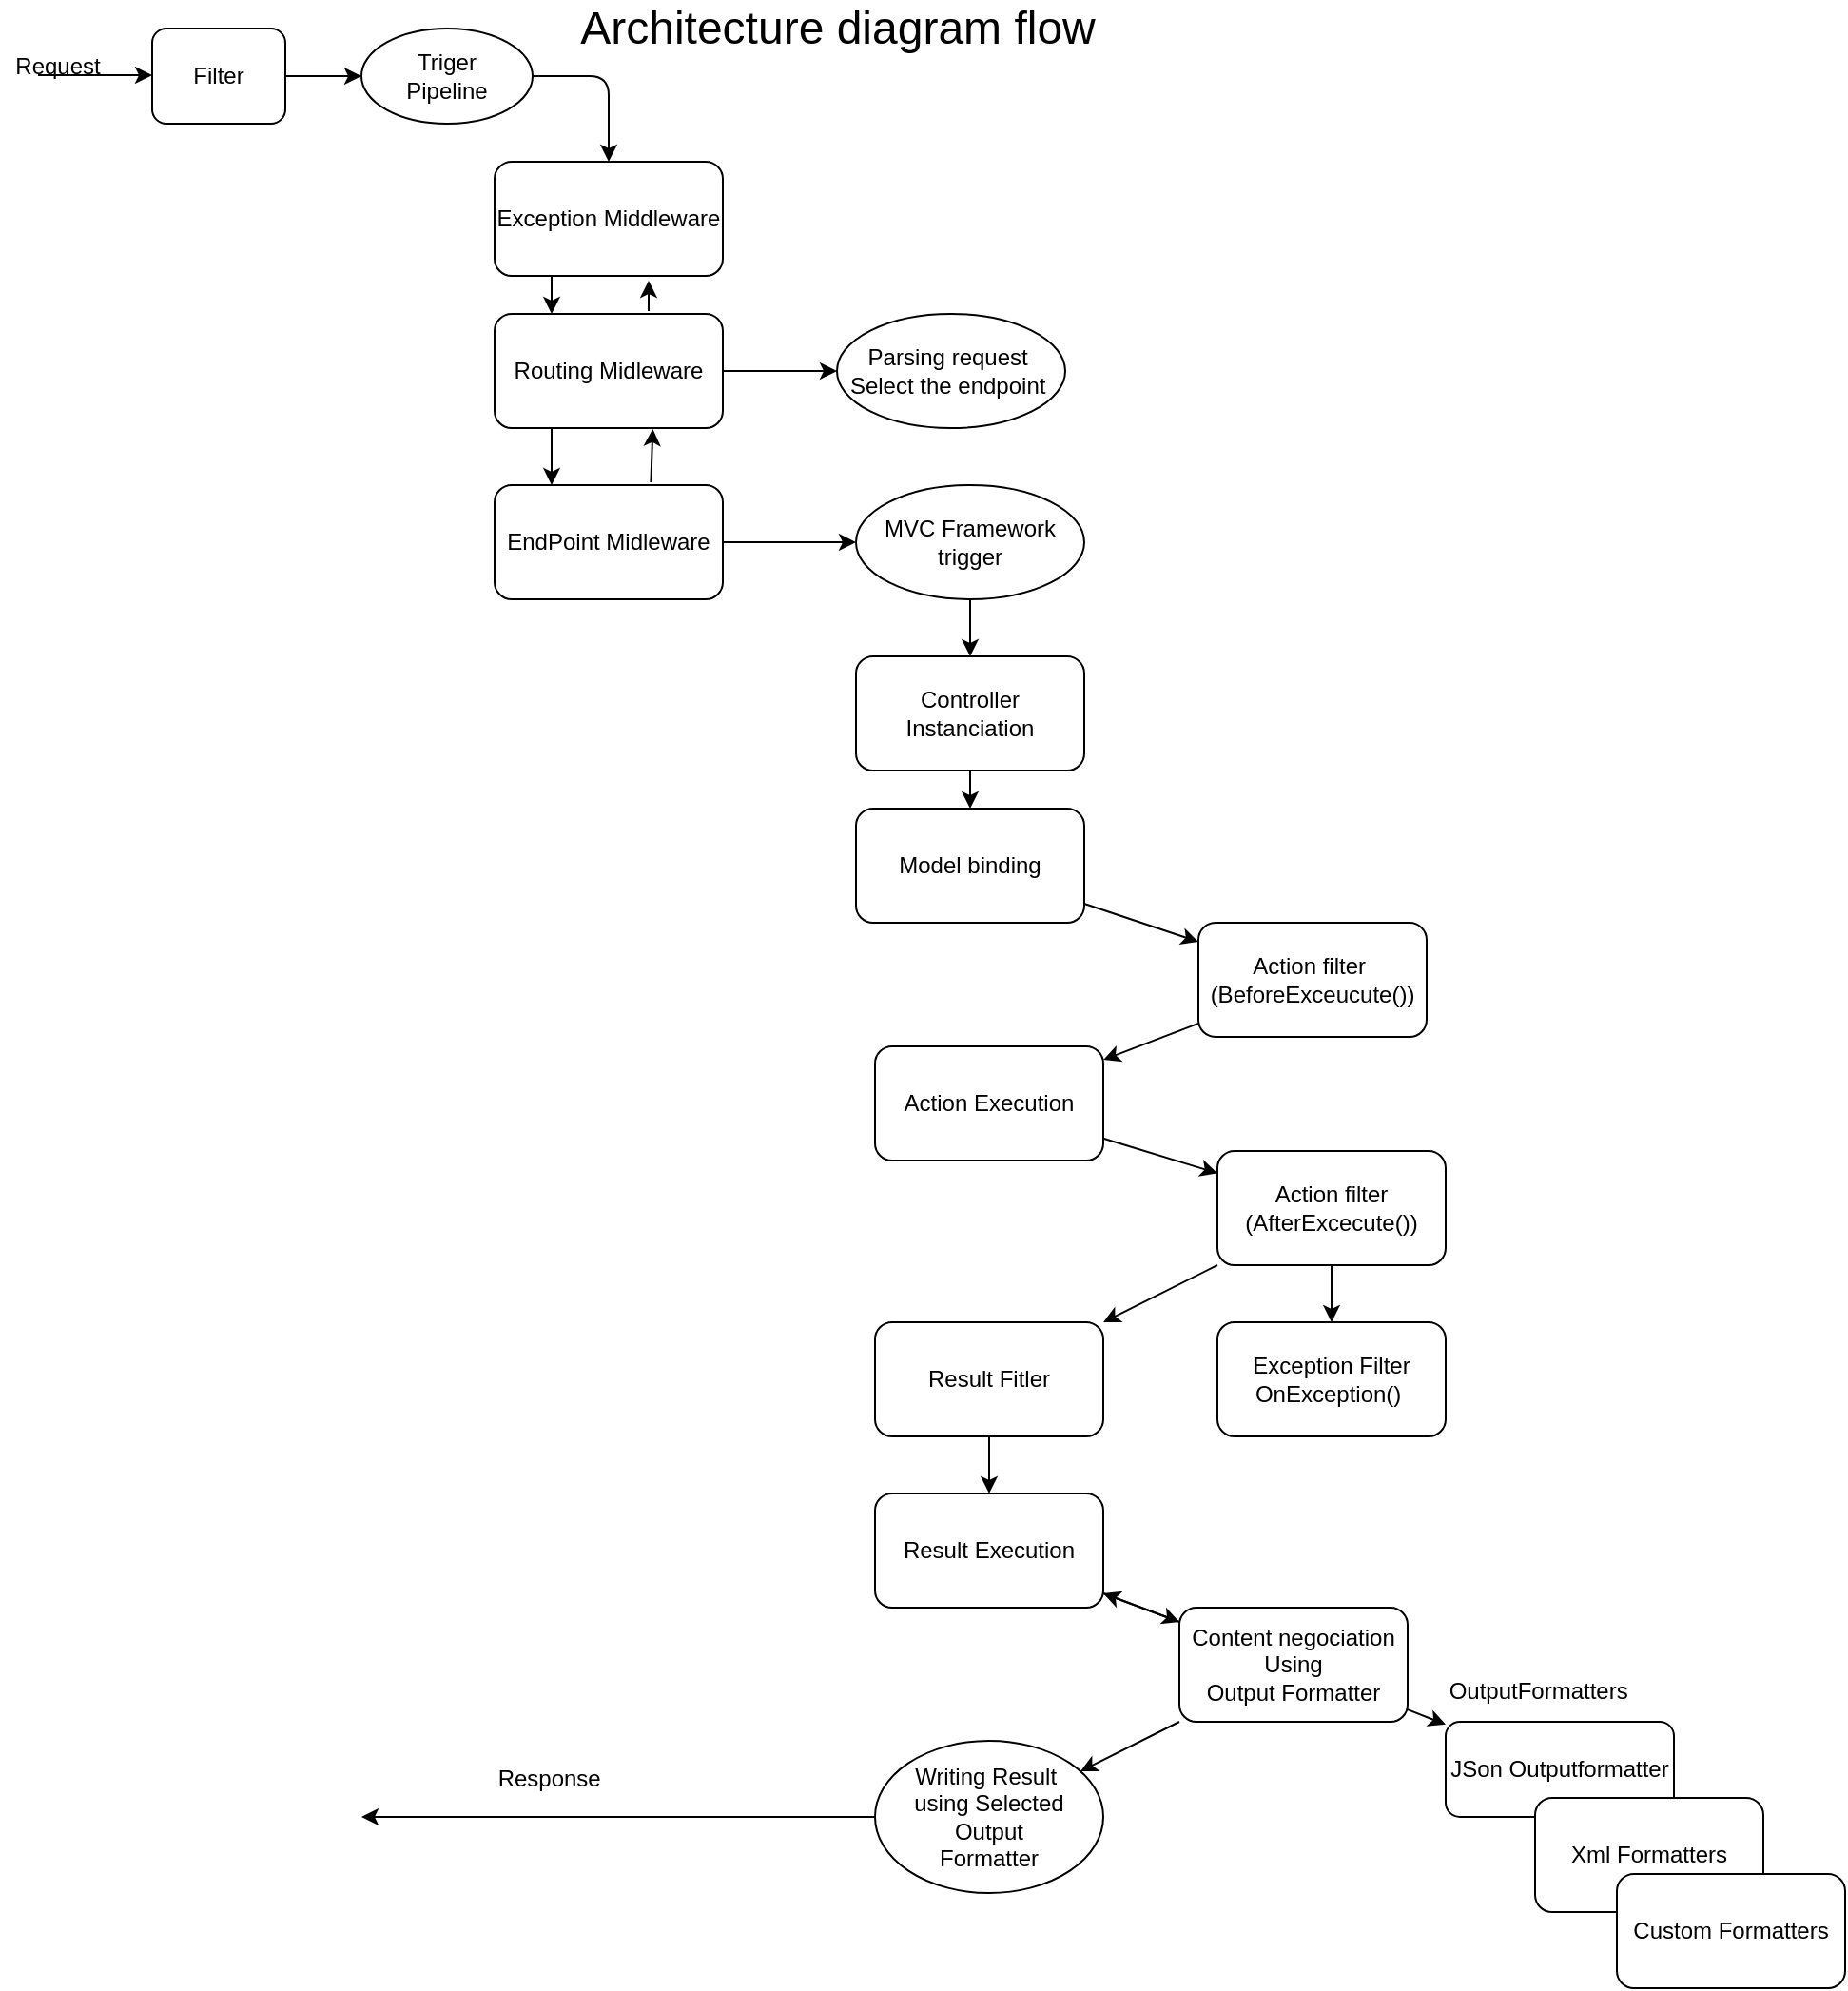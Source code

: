 <mxfile>
    <diagram id="WUCEXYOKLo1XGhizYtRr" name="Page-1">
        <mxGraphModel dx="1466" dy="312" grid="1" gridSize="10" guides="1" tooltips="1" connect="1" arrows="1" fold="1" page="1" pageScale="1" pageWidth="827" pageHeight="1169" math="0" shadow="0">
            <root>
                <mxCell id="0"/>
                <mxCell id="1" parent="0"/>
                <mxCell id="5" value="" style="edgeStyle=none;html=1;entryX=0.25;entryY=0;entryDx=0;entryDy=0;exitX=0.25;exitY=1;exitDx=0;exitDy=0;" parent="1" source="3" target="4" edge="1">
                    <mxGeometry relative="1" as="geometry"/>
                </mxCell>
                <mxCell id="3" value="Exception Middleware" style="rounded=1;whiteSpace=wrap;html=1;" parent="1" vertex="1">
                    <mxGeometry x="280" y="90" width="120" height="60" as="geometry"/>
                </mxCell>
                <mxCell id="6" value="" style="edgeStyle=none;html=1;entryX=0.675;entryY=1.042;entryDx=0;entryDy=0;entryPerimeter=0;exitX=0.675;exitY=-0.025;exitDx=0;exitDy=0;exitPerimeter=0;" parent="1" source="4" target="3" edge="1">
                    <mxGeometry relative="1" as="geometry">
                        <Array as="points"/>
                    </mxGeometry>
                </mxCell>
                <mxCell id="17" value="" style="edgeStyle=none;html=1;" parent="1" source="4" target="16" edge="1">
                    <mxGeometry relative="1" as="geometry"/>
                </mxCell>
                <mxCell id="4" value="Routing Midleware" style="whiteSpace=wrap;html=1;rounded=1;" parent="1" vertex="1">
                    <mxGeometry x="280" y="170" width="120" height="60" as="geometry"/>
                </mxCell>
                <mxCell id="7" value="" style="endArrow=classic;html=1;" parent="1" edge="1">
                    <mxGeometry width="50" height="50" relative="1" as="geometry">
                        <mxPoint x="40" y="44.5" as="sourcePoint"/>
                        <mxPoint x="100" y="44.5" as="targetPoint"/>
                    </mxGeometry>
                </mxCell>
                <mxCell id="8" value="Filter" style="rounded=1;whiteSpace=wrap;html=1;" parent="1" vertex="1">
                    <mxGeometry x="100" y="20" width="70" height="50" as="geometry"/>
                </mxCell>
                <mxCell id="9" value="Triger&lt;br&gt;Pipeline" style="ellipse;whiteSpace=wrap;html=1;" parent="1" vertex="1">
                    <mxGeometry x="210" y="20" width="90" height="50" as="geometry"/>
                </mxCell>
                <mxCell id="10" value="" style="endArrow=classic;html=1;exitX=1;exitY=0.5;exitDx=0;exitDy=0;entryX=0.5;entryY=0;entryDx=0;entryDy=0;" parent="1" source="9" target="3" edge="1">
                    <mxGeometry width="50" height="50" relative="1" as="geometry">
                        <mxPoint x="300" y="70" as="sourcePoint"/>
                        <mxPoint x="350" y="80" as="targetPoint"/>
                        <Array as="points">
                            <mxPoint x="340" y="45"/>
                        </Array>
                    </mxGeometry>
                </mxCell>
                <mxCell id="11" value="" style="endArrow=classic;html=1;entryX=0;entryY=0.5;entryDx=0;entryDy=0;exitX=1;exitY=0.5;exitDx=0;exitDy=0;" parent="1" source="8" target="9" edge="1">
                    <mxGeometry width="50" height="50" relative="1" as="geometry">
                        <mxPoint x="190" y="80" as="sourcePoint"/>
                        <mxPoint x="240" y="30" as="targetPoint"/>
                    </mxGeometry>
                </mxCell>
                <mxCell id="12" value="Request" style="text;html=1;align=center;verticalAlign=middle;resizable=0;points=[];autosize=1;strokeColor=none;fillColor=none;" parent="1" vertex="1">
                    <mxGeometry x="20" y="30" width="60" height="20" as="geometry"/>
                </mxCell>
                <mxCell id="13" value="" style="edgeStyle=none;html=1;entryX=0.25;entryY=0;entryDx=0;entryDy=0;exitX=0.25;exitY=1;exitDx=0;exitDy=0;" parent="1" source="4" target="15" edge="1">
                    <mxGeometry relative="1" as="geometry">
                        <mxPoint x="310" y="250" as="sourcePoint"/>
                    </mxGeometry>
                </mxCell>
                <mxCell id="14" value="" style="edgeStyle=none;html=1;entryX=0.693;entryY=1.008;entryDx=0;entryDy=0;entryPerimeter=0;exitX=0.685;exitY=-0.025;exitDx=0;exitDy=0;exitPerimeter=0;" parent="1" source="15" target="4" edge="1">
                    <mxGeometry relative="1" as="geometry">
                        <mxPoint x="361" y="252.52" as="targetPoint"/>
                        <Array as="points"/>
                    </mxGeometry>
                </mxCell>
                <mxCell id="19" value="" style="edgeStyle=none;html=1;" parent="1" source="15" target="18" edge="1">
                    <mxGeometry relative="1" as="geometry"/>
                </mxCell>
                <mxCell id="15" value="EndPoint Midleware" style="whiteSpace=wrap;html=1;rounded=1;" parent="1" vertex="1">
                    <mxGeometry x="280" y="260" width="120" height="60" as="geometry"/>
                </mxCell>
                <mxCell id="16" value="Parsing request&amp;nbsp;&lt;br&gt;Select the endpoint&amp;nbsp;" style="ellipse;whiteSpace=wrap;html=1;rounded=1;" parent="1" vertex="1">
                    <mxGeometry x="460" y="170" width="120" height="60" as="geometry"/>
                </mxCell>
                <mxCell id="21" value="" style="edgeStyle=none;html=1;" parent="1" source="18" target="20" edge="1">
                    <mxGeometry relative="1" as="geometry"/>
                </mxCell>
                <mxCell id="18" value="MVC Framework&lt;br&gt;trigger" style="ellipse;whiteSpace=wrap;html=1;rounded=1;" parent="1" vertex="1">
                    <mxGeometry x="470" y="260" width="120" height="60" as="geometry"/>
                </mxCell>
                <mxCell id="23" value="" style="edgeStyle=none;html=1;" parent="1" source="20" target="22" edge="1">
                    <mxGeometry relative="1" as="geometry"/>
                </mxCell>
                <mxCell id="20" value="Controller Instanciation" style="whiteSpace=wrap;html=1;rounded=1;" parent="1" vertex="1">
                    <mxGeometry x="470" y="350" width="120" height="60" as="geometry"/>
                </mxCell>
                <mxCell id="27" value="" style="edgeStyle=none;html=1;" parent="1" source="22" target="26" edge="1">
                    <mxGeometry relative="1" as="geometry"/>
                </mxCell>
                <mxCell id="22" value="Model binding" style="whiteSpace=wrap;html=1;rounded=1;" parent="1" vertex="1">
                    <mxGeometry x="470" y="430" width="120" height="60" as="geometry"/>
                </mxCell>
                <mxCell id="29" value="" style="edgeStyle=none;html=1;" parent="1" source="26" target="28" edge="1">
                    <mxGeometry relative="1" as="geometry"/>
                </mxCell>
                <mxCell id="26" value="Action filter&amp;nbsp;&lt;br&gt;(BeforeExceucute())" style="whiteSpace=wrap;html=1;rounded=1;" parent="1" vertex="1">
                    <mxGeometry x="650" y="490" width="120" height="60" as="geometry"/>
                </mxCell>
                <mxCell id="31" value="" style="edgeStyle=none;html=1;" parent="1" source="28" target="30" edge="1">
                    <mxGeometry relative="1" as="geometry"/>
                </mxCell>
                <mxCell id="28" value="Action Execution" style="whiteSpace=wrap;html=1;rounded=1;" parent="1" vertex="1">
                    <mxGeometry x="480" y="555" width="120" height="60" as="geometry"/>
                </mxCell>
                <mxCell id="35" value="" style="edgeStyle=none;html=1;" parent="1" source="30" target="34" edge="1">
                    <mxGeometry relative="1" as="geometry"/>
                </mxCell>
                <mxCell id="55" value="" style="edgeStyle=none;html=1;fontSize=12;" parent="1" source="30" target="54" edge="1">
                    <mxGeometry relative="1" as="geometry"/>
                </mxCell>
                <mxCell id="30" value="Action filter&lt;br&gt;(AfterExcecute())" style="whiteSpace=wrap;html=1;rounded=1;" parent="1" vertex="1">
                    <mxGeometry x="660" y="610" width="120" height="60" as="geometry"/>
                </mxCell>
                <mxCell id="38" value="" style="edgeStyle=none;html=1;fontSize=24;" parent="1" source="34" target="37" edge="1">
                    <mxGeometry relative="1" as="geometry"/>
                </mxCell>
                <mxCell id="34" value="Result Fitler" style="whiteSpace=wrap;html=1;rounded=1;" parent="1" vertex="1">
                    <mxGeometry x="480" y="700" width="120" height="60" as="geometry"/>
                </mxCell>
                <mxCell id="36" value="&lt;font style=&quot;font-size: 24px&quot;&gt;Architecture diagram flow&lt;/font&gt;" style="text;html=1;align=center;verticalAlign=middle;resizable=0;points=[];autosize=1;strokeColor=none;fillColor=none;" parent="1" vertex="1">
                    <mxGeometry x="315" y="10" width="290" height="20" as="geometry"/>
                </mxCell>
                <mxCell id="41" value="" style="edgeStyle=none;html=1;fontSize=24;" parent="1" source="37" target="40" edge="1">
                    <mxGeometry relative="1" as="geometry"/>
                </mxCell>
                <mxCell id="37" value="Result Execution" style="whiteSpace=wrap;html=1;rounded=1;" parent="1" vertex="1">
                    <mxGeometry x="480" y="790" width="120" height="60" as="geometry"/>
                </mxCell>
                <mxCell id="43" value="" style="edgeStyle=none;html=1;fontSize=24;" parent="1" source="40" target="42" edge="1">
                    <mxGeometry relative="1" as="geometry"/>
                </mxCell>
                <mxCell id="49" value="" style="edgeStyle=none;html=1;fontSize=12;" parent="1" source="40" target="37" edge="1">
                    <mxGeometry relative="1" as="geometry"/>
                </mxCell>
                <mxCell id="51" value="" style="edgeStyle=none;html=1;fontSize=12;" parent="1" source="40" target="50" edge="1">
                    <mxGeometry relative="1" as="geometry"/>
                </mxCell>
                <mxCell id="40" value="Content negociation&lt;br&gt;Using &lt;br&gt;Output Formatter" style="whiteSpace=wrap;html=1;rounded=1;" parent="1" vertex="1">
                    <mxGeometry x="640" y="850" width="120" height="60" as="geometry"/>
                </mxCell>
                <mxCell id="45" value="" style="edgeStyle=none;html=1;fontSize=24;" parent="1" source="42" target="44" edge="1">
                    <mxGeometry relative="1" as="geometry"/>
                </mxCell>
                <mxCell id="42" value="JSon Outputformatter" style="whiteSpace=wrap;html=1;rounded=1;" parent="1" vertex="1">
                    <mxGeometry x="780" y="910" width="120" height="50" as="geometry"/>
                </mxCell>
                <mxCell id="47" value="" style="edgeStyle=none;html=1;fontSize=24;" parent="1" source="44" target="46" edge="1">
                    <mxGeometry relative="1" as="geometry"/>
                </mxCell>
                <mxCell id="44" value="Xml Formatters" style="whiteSpace=wrap;html=1;rounded=1;" parent="1" vertex="1">
                    <mxGeometry x="827" y="950" width="120" height="60" as="geometry"/>
                </mxCell>
                <mxCell id="46" value="Custom Formatters" style="whiteSpace=wrap;html=1;rounded=1;" parent="1" vertex="1">
                    <mxGeometry x="870" y="990" width="120" height="60" as="geometry"/>
                </mxCell>
                <mxCell id="48" value="&lt;span style=&quot;font-size: 12px&quot;&gt;&amp;nbsp; &amp;nbsp; &amp;nbsp; &amp;nbsp; &amp;nbsp; &amp;nbsp; &amp;nbsp; &amp;nbsp; &amp;nbsp;OutputFormatters&lt;/span&gt;" style="text;html=1;align=center;verticalAlign=middle;resizable=0;points=[];autosize=1;strokeColor=none;fillColor=none;fontSize=24;" parent="1" vertex="1">
                    <mxGeometry x="715" y="870" width="170" height="40" as="geometry"/>
                </mxCell>
                <mxCell id="50" value="Writing Result&amp;nbsp;&lt;br&gt;using Selected&lt;br&gt;Output&lt;br&gt;Formatter" style="ellipse;whiteSpace=wrap;html=1;rounded=1;" parent="1" vertex="1">
                    <mxGeometry x="480" y="920" width="120" height="80" as="geometry"/>
                </mxCell>
                <mxCell id="52" value="" style="endArrow=classic;html=1;fontSize=12;exitX=0;exitY=0.5;exitDx=0;exitDy=0;" parent="1" source="50" edge="1">
                    <mxGeometry width="50" height="50" relative="1" as="geometry">
                        <mxPoint x="440" y="820" as="sourcePoint"/>
                        <mxPoint x="210" y="960" as="targetPoint"/>
                    </mxGeometry>
                </mxCell>
                <mxCell id="53" value="Response&amp;nbsp;" style="text;html=1;align=center;verticalAlign=middle;resizable=0;points=[];autosize=1;strokeColor=none;fillColor=none;fontSize=12;" parent="1" vertex="1">
                    <mxGeometry x="275" y="930" width="70" height="20" as="geometry"/>
                </mxCell>
                <mxCell id="54" value="Exception Filter&lt;br&gt;OnException()&amp;nbsp;&lt;br&gt;" style="whiteSpace=wrap;html=1;rounded=1;" parent="1" vertex="1">
                    <mxGeometry x="660" y="700" width="120" height="60" as="geometry"/>
                </mxCell>
            </root>
        </mxGraphModel>
    </diagram>
    <diagram id="BUy-KY2qesNk9KkUB8f5" name="midlewares">
        <mxGraphModel dx="1361" dy="630" grid="1" gridSize="10" guides="1" tooltips="1" connect="1" arrows="1" fold="1" page="1" pageScale="1" pageWidth="827" pageHeight="1169" math="0" shadow="0">
            <root>
                <mxCell id="tZ6gRIYGBJLyPNA3RhWV-0"/>
                <mxCell id="tZ6gRIYGBJLyPNA3RhWV-1" parent="tZ6gRIYGBJLyPNA3RhWV-0"/>
                <mxCell id="tZ6gRIYGBJLyPNA3RhWV-2" value="" style="shape=flexArrow;endArrow=classic;html=1;fontSize=12;" edge="1" parent="tZ6gRIYGBJLyPNA3RhWV-1">
                    <mxGeometry width="50" height="50" relative="1" as="geometry">
                        <mxPoint x="80" y="130" as="sourcePoint"/>
                        <mxPoint x="180" y="130" as="targetPoint"/>
                    </mxGeometry>
                </mxCell>
                <mxCell id="tZ6gRIYGBJLyPNA3RhWV-3" value="" style="rounded=1;whiteSpace=wrap;html=1;fontSize=12;" vertex="1" parent="tZ6gRIYGBJLyPNA3RhWV-1">
                    <mxGeometry x="180" y="100" width="140" height="300" as="geometry"/>
                </mxCell>
                <mxCell id="tZ6gRIYGBJLyPNA3RhWV-4" value="next()" style="rounded=1;whiteSpace=wrap;html=1;fontSize=12;" vertex="1" parent="tZ6gRIYGBJLyPNA3RhWV-1">
                    <mxGeometry x="360" y="100" width="140" height="300" as="geometry"/>
                </mxCell>
                <mxCell id="tZ6gRIYGBJLyPNA3RhWV-6" value="&lt;br&gt;&lt;br&gt;&lt;br&gt;&lt;br&gt;&lt;br&gt;&lt;br&gt;next()&lt;br&gt;&lt;br&gt;extra logic" style="rounded=1;whiteSpace=wrap;html=1;fontSize=12;" vertex="1" parent="tZ6gRIYGBJLyPNA3RhWV-1">
                    <mxGeometry x="630" y="90" width="140" height="300" as="geometry"/>
                </mxCell>
                <mxCell id="tZ6gRIYGBJLyPNA3RhWV-7" value="Middleware -1" style="text;html=1;strokeColor=none;fillColor=none;align=center;verticalAlign=middle;whiteSpace=wrap;rounded=0;fontSize=12;" vertex="1" parent="tZ6gRIYGBJLyPNA3RhWV-1">
                    <mxGeometry x="210" y="120" width="100" height="30" as="geometry"/>
                </mxCell>
                <mxCell id="tZ6gRIYGBJLyPNA3RhWV-8" value="Middleware -n" style="text;html=1;strokeColor=none;fillColor=none;align=center;verticalAlign=middle;whiteSpace=wrap;rounded=0;fontSize=12;" vertex="1" parent="tZ6gRIYGBJLyPNA3RhWV-1">
                    <mxGeometry x="650" y="120" width="80" height="30" as="geometry"/>
                </mxCell>
                <mxCell id="tZ6gRIYGBJLyPNA3RhWV-9" value="Middleware -2" style="text;html=1;strokeColor=none;fillColor=none;align=center;verticalAlign=middle;whiteSpace=wrap;rounded=0;fontSize=12;" vertex="1" parent="tZ6gRIYGBJLyPNA3RhWV-1">
                    <mxGeometry x="380" y="120" width="80" height="30" as="geometry"/>
                </mxCell>
                <mxCell id="tZ6gRIYGBJLyPNA3RhWV-10" value="execute&lt;br&gt;logic&amp;nbsp;&lt;br&gt;&lt;br&gt;next()" style="text;html=1;strokeColor=none;fillColor=none;align=center;verticalAlign=middle;whiteSpace=wrap;rounded=0;fontSize=12;" vertex="1" parent="tZ6gRIYGBJLyPNA3RhWV-1">
                    <mxGeometry x="200" y="170" width="110" height="30" as="geometry"/>
                </mxCell>
                <mxCell id="tZ6gRIYGBJLyPNA3RhWV-11" value="execture&amp;nbsp;&lt;br&gt;logic&amp;nbsp;&lt;br&gt;after next()&lt;br&gt;execute" style="text;html=1;strokeColor=none;fillColor=none;align=center;verticalAlign=middle;whiteSpace=wrap;rounded=0;fontSize=12;" vertex="1" parent="tZ6gRIYGBJLyPNA3RhWV-1">
                    <mxGeometry x="190" y="340" width="110" height="30" as="geometry"/>
                </mxCell>
                <mxCell id="tZ6gRIYGBJLyPNA3RhWV-12" value="" style="shape=flexArrow;endArrow=classic;html=1;fontSize=12;entryX=0.002;entryY=0.399;entryDx=0;entryDy=0;entryPerimeter=0;" edge="1" parent="tZ6gRIYGBJLyPNA3RhWV-1" target="tZ6gRIYGBJLyPNA3RhWV-4">
                    <mxGeometry width="50" height="50" relative="1" as="geometry">
                        <mxPoint x="290" y="220" as="sourcePoint"/>
                        <mxPoint x="370" y="178" as="targetPoint"/>
                        <Array as="points">
                            <mxPoint x="290" y="220"/>
                        </Array>
                    </mxGeometry>
                </mxCell>
                <mxCell id="tZ6gRIYGBJLyPNA3RhWV-14" value="" style="shape=flexArrow;endArrow=classic;html=1;fontSize=12;exitX=0.714;exitY=0.5;exitDx=0;exitDy=0;exitPerimeter=0;" edge="1" parent="tZ6gRIYGBJLyPNA3RhWV-1" source="tZ6gRIYGBJLyPNA3RhWV-4">
                    <mxGeometry width="50" height="50" relative="1" as="geometry">
                        <mxPoint x="460" y="288" as="sourcePoint"/>
                        <mxPoint x="640" y="250" as="targetPoint"/>
                        <Array as="points"/>
                    </mxGeometry>
                </mxCell>
                <mxCell id="tZ6gRIYGBJLyPNA3RhWV-15" value="" style="shape=flexArrow;endArrow=classic;html=1;fontSize=12;entryX=1.024;entryY=0.834;entryDx=0;entryDy=0;entryPerimeter=0;exitX=0.5;exitY=0.8;exitDx=0;exitDy=0;exitPerimeter=0;" edge="1" parent="tZ6gRIYGBJLyPNA3RhWV-1">
                    <mxGeometry width="50" height="50" relative="1" as="geometry">
                        <mxPoint x="640" y="302" as="sourcePoint"/>
                        <mxPoint x="503.36" y="322.2" as="targetPoint"/>
                        <Array as="points">
                            <mxPoint x="640" y="322"/>
                        </Array>
                    </mxGeometry>
                </mxCell>
                <mxCell id="tZ6gRIYGBJLyPNA3RhWV-16" value="&lt;span&gt;// execute before logic&amp;nbsp;&lt;/span&gt;" style="text;html=1;strokeColor=none;fillColor=none;align=center;verticalAlign=middle;whiteSpace=wrap;rounded=0;fontSize=12;" vertex="1" parent="tZ6gRIYGBJLyPNA3RhWV-1">
                    <mxGeometry x="390" y="200" width="90" height="30" as="geometry"/>
                </mxCell>
                <mxCell id="tZ6gRIYGBJLyPNA3RhWV-18" value="Exta Logic" style="text;html=1;strokeColor=none;fillColor=none;align=center;verticalAlign=middle;whiteSpace=wrap;rounded=0;fontSize=12;" vertex="1" parent="tZ6gRIYGBJLyPNA3RhWV-1">
                    <mxGeometry x="410" y="300" width="60" height="30" as="geometry"/>
                </mxCell>
                <mxCell id="tZ6gRIYGBJLyPNA3RhWV-19" value="" style="shape=flexArrow;endArrow=classic;html=1;fontSize=12;entryX=1.024;entryY=0.834;entryDx=0;entryDy=0;entryPerimeter=0;exitX=0.5;exitY=0.8;exitDx=0;exitDy=0;exitPerimeter=0;" edge="1" parent="tZ6gRIYGBJLyPNA3RhWV-1">
                    <mxGeometry width="50" height="50" relative="1" as="geometry">
                        <mxPoint x="426.64" y="350" as="sourcePoint"/>
                        <mxPoint x="290.0" y="370.2" as="targetPoint"/>
                        <Array as="points">
                            <mxPoint x="426.64" y="370"/>
                        </Array>
                    </mxGeometry>
                </mxCell>
                <mxCell id="tZ6gRIYGBJLyPNA3RhWV-21" value="" style="shape=flexArrow;endArrow=classic;html=1;fontSize=12;exitX=-0.005;exitY=0.933;exitDx=0;exitDy=0;exitPerimeter=0;" edge="1" parent="tZ6gRIYGBJLyPNA3RhWV-1" source="tZ6gRIYGBJLyPNA3RhWV-3">
                    <mxGeometry width="50" height="50" relative="1" as="geometry">
                        <mxPoint x="70" y="420" as="sourcePoint"/>
                        <mxPoint x="60" y="380" as="targetPoint"/>
                    </mxGeometry>
                </mxCell>
                <mxCell id="tZ6gRIYGBJLyPNA3RhWV-22" value="&lt;font style=&quot;font-size: 24px&quot;&gt;Middleware Pipeline Execution&lt;/font&gt;" style="text;html=1;strokeColor=none;fillColor=none;align=center;verticalAlign=middle;whiteSpace=wrap;rounded=0;fontSize=12;" vertex="1" parent="tZ6gRIYGBJLyPNA3RhWV-1">
                    <mxGeometry x="225" y="10" width="385" height="30" as="geometry"/>
                </mxCell>
                <mxCell id="tZ6gRIYGBJLyPNA3RhWV-23" value="...." style="text;html=1;strokeColor=none;fillColor=none;align=center;verticalAlign=middle;whiteSpace=wrap;rounded=0;fontSize=24;" vertex="1" parent="tZ6gRIYGBJLyPNA3RhWV-1">
                    <mxGeometry x="490" y="110" width="60" height="30" as="geometry"/>
                </mxCell>
                <mxCell id="tZ6gRIYGBJLyPNA3RhWV-24" value="&lt;font style=&quot;font-size: 12px&quot;&gt;custom&lt;br&gt;middlewares&lt;/font&gt;" style="text;html=1;strokeColor=none;fillColor=none;align=center;verticalAlign=middle;whiteSpace=wrap;rounded=0;fontSize=24;" vertex="1" parent="tZ6gRIYGBJLyPNA3RhWV-1">
                    <mxGeometry x="520" y="120" width="90" height="30" as="geometry"/>
                </mxCell>
                <mxCell id="tZ6gRIYGBJLyPNA3RhWV-25" value="Request" style="text;html=1;strokeColor=none;fillColor=none;align=center;verticalAlign=middle;whiteSpace=wrap;rounded=0;fontSize=12;" vertex="1" parent="tZ6gRIYGBJLyPNA3RhWV-1">
                    <mxGeometry x="80" y="90" width="60" height="30" as="geometry"/>
                </mxCell>
                <mxCell id="tZ6gRIYGBJLyPNA3RhWV-26" value="Response" style="text;html=1;strokeColor=none;fillColor=none;align=center;verticalAlign=middle;whiteSpace=wrap;rounded=0;fontSize=12;" vertex="1" parent="tZ6gRIYGBJLyPNA3RhWV-1">
                    <mxGeometry x="90" y="330" width="60" height="30" as="geometry"/>
                </mxCell>
                <mxCell id="tZ6gRIYGBJLyPNA3RhWV-27" value="&lt;span&gt;&amp;nbsp;execute before logic&amp;nbsp;&lt;/span&gt;" style="text;html=1;strokeColor=none;fillColor=none;align=center;verticalAlign=middle;whiteSpace=wrap;rounded=0;fontSize=12;" vertex="1" parent="tZ6gRIYGBJLyPNA3RhWV-1">
                    <mxGeometry x="655" y="230" width="90" height="25" as="geometry"/>
                </mxCell>
            </root>
        </mxGraphModel>
    </diagram>
</mxfile>